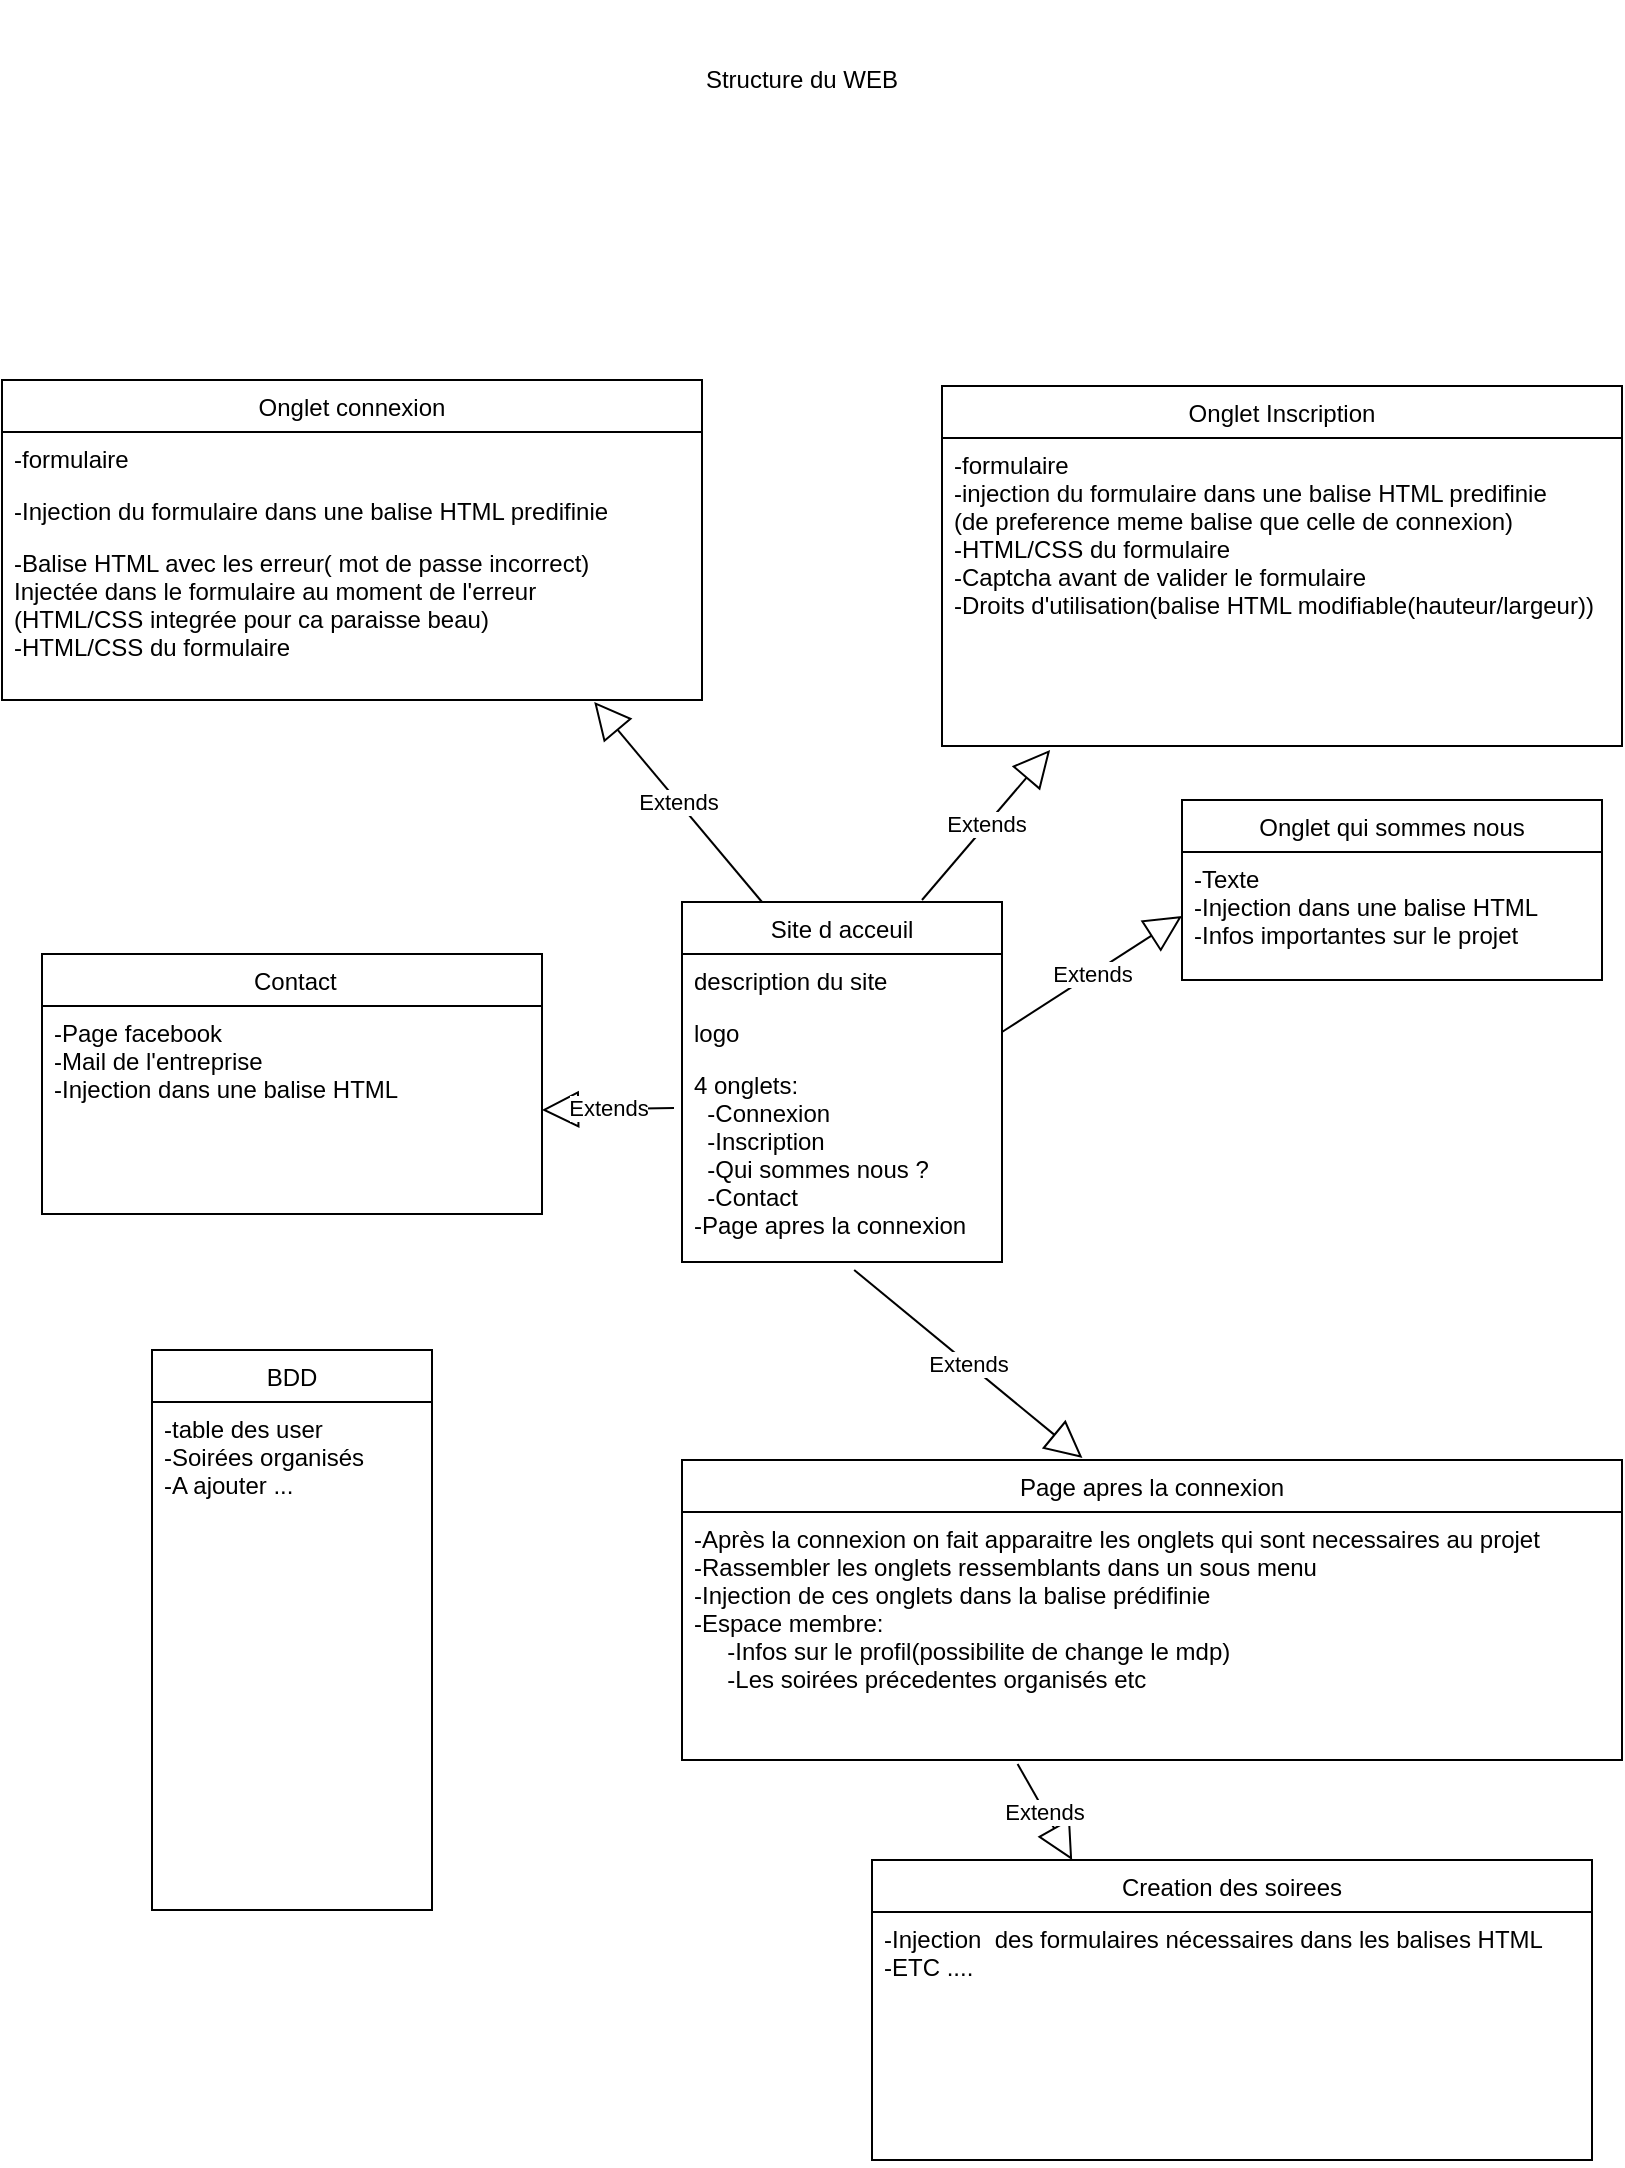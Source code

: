 <mxfile version="12.0.0" type="device" pages="1"><diagram id="5fHkxO3dC9ojiNdETdsi" name="Page-1"><mxGraphModel dx="1408" dy="780" grid="1" gridSize="10" guides="1" tooltips="1" connect="1" arrows="1" fold="1" page="1" pageScale="1" pageWidth="827" pageHeight="1169" math="0" shadow="0"><root><mxCell id="0"/><mxCell id="1" parent="0"/><mxCell id="-mP2Y8nxA0ajaIi2VNB0-1" value="Structure du WEB" style="text;html=1;strokeColor=none;fillColor=none;align=center;verticalAlign=middle;whiteSpace=wrap;rounded=0;" vertex="1" parent="1"><mxGeometry x="20" y="20" width="760" height="80" as="geometry"/></mxCell><mxCell id="-mP2Y8nxA0ajaIi2VNB0-7" value="Site d acceuil" style="swimlane;fontStyle=0;childLayout=stackLayout;horizontal=1;startSize=26;fillColor=none;horizontalStack=0;resizeParent=1;resizeParentMax=0;resizeLast=0;collapsible=1;marginBottom=0;" vertex="1" parent="1"><mxGeometry x="340" y="471" width="160" height="180" as="geometry"/></mxCell><mxCell id="-mP2Y8nxA0ajaIi2VNB0-8" value="description du site" style="text;strokeColor=none;fillColor=none;align=left;verticalAlign=top;spacingLeft=4;spacingRight=4;overflow=hidden;rotatable=0;points=[[0,0.5],[1,0.5]];portConstraint=eastwest;" vertex="1" parent="-mP2Y8nxA0ajaIi2VNB0-7"><mxGeometry y="26" width="160" height="26" as="geometry"/></mxCell><mxCell id="-mP2Y8nxA0ajaIi2VNB0-9" value="logo" style="text;strokeColor=none;fillColor=none;align=left;verticalAlign=top;spacingLeft=4;spacingRight=4;overflow=hidden;rotatable=0;points=[[0,0.5],[1,0.5]];portConstraint=eastwest;" vertex="1" parent="-mP2Y8nxA0ajaIi2VNB0-7"><mxGeometry y="52" width="160" height="26" as="geometry"/></mxCell><mxCell id="-mP2Y8nxA0ajaIi2VNB0-10" value="4 onglets:&#10;  -Connexion&#10;  -Inscription&#10;  -Qui sommes nous ?&#10;  -Contact&#10;-Page apres la connexion" style="text;strokeColor=none;fillColor=none;align=left;verticalAlign=top;spacingLeft=4;spacingRight=4;overflow=hidden;rotatable=0;points=[[0,0.5],[1,0.5]];portConstraint=eastwest;" vertex="1" parent="-mP2Y8nxA0ajaIi2VNB0-7"><mxGeometry y="78" width="160" height="102" as="geometry"/></mxCell><mxCell id="-mP2Y8nxA0ajaIi2VNB0-11" value="Onglet connexion" style="swimlane;fontStyle=0;childLayout=stackLayout;horizontal=1;startSize=26;fillColor=none;horizontalStack=0;resizeParent=1;resizeParentMax=0;resizeLast=0;collapsible=1;marginBottom=0;" vertex="1" parent="1"><mxGeometry y="210" width="350" height="160" as="geometry"/></mxCell><mxCell id="-mP2Y8nxA0ajaIi2VNB0-12" value="-formulaire" style="text;strokeColor=none;fillColor=none;align=left;verticalAlign=top;spacingLeft=4;spacingRight=4;overflow=hidden;rotatable=0;points=[[0,0.5],[1,0.5]];portConstraint=eastwest;" vertex="1" parent="-mP2Y8nxA0ajaIi2VNB0-11"><mxGeometry y="26" width="350" height="26" as="geometry"/></mxCell><mxCell id="-mP2Y8nxA0ajaIi2VNB0-13" value="-Injection du formulaire dans une balise HTML predifinie " style="text;strokeColor=none;fillColor=none;align=left;verticalAlign=top;spacingLeft=4;spacingRight=4;overflow=hidden;rotatable=0;points=[[0,0.5],[1,0.5]];portConstraint=eastwest;" vertex="1" parent="-mP2Y8nxA0ajaIi2VNB0-11"><mxGeometry y="52" width="350" height="26" as="geometry"/></mxCell><mxCell id="-mP2Y8nxA0ajaIi2VNB0-14" value="-Balise HTML avec les erreur( mot de passe incorrect)&#10;Injectée dans le formulaire au moment de l'erreur&#10;(HTML/CSS integrée pour ca paraisse beau)&#10;-HTML/CSS du formulaire&#10;" style="text;strokeColor=none;fillColor=none;align=left;verticalAlign=top;spacingLeft=4;spacingRight=4;overflow=hidden;rotatable=0;points=[[0,0.5],[1,0.5]];portConstraint=eastwest;" vertex="1" parent="-mP2Y8nxA0ajaIi2VNB0-11"><mxGeometry y="78" width="350" height="82" as="geometry"/></mxCell><mxCell id="-mP2Y8nxA0ajaIi2VNB0-24" value="Onglet Inscription" style="swimlane;fontStyle=0;childLayout=stackLayout;horizontal=1;startSize=26;fillColor=none;horizontalStack=0;resizeParent=1;resizeParentMax=0;resizeLast=0;collapsible=1;marginBottom=0;" vertex="1" parent="1"><mxGeometry x="470" y="213" width="340" height="180" as="geometry"/></mxCell><mxCell id="-mP2Y8nxA0ajaIi2VNB0-27" value="-formulaire&#10;-injection du formulaire dans une balise HTML predifinie&#10;(de preference meme balise que celle de connexion)&#10;-HTML/CSS du formulaire&#10;-Captcha avant de valider le formulaire&#10;-Droits d'utilisation(balise HTML modifiable(hauteur/largeur))&#10;" style="text;strokeColor=none;fillColor=none;align=left;verticalAlign=top;spacingLeft=4;spacingRight=4;overflow=hidden;rotatable=0;points=[[0,0.5],[1,0.5]];portConstraint=eastwest;" vertex="1" parent="-mP2Y8nxA0ajaIi2VNB0-24"><mxGeometry y="26" width="340" height="154" as="geometry"/></mxCell><mxCell id="-mP2Y8nxA0ajaIi2VNB0-28" value="Onglet qui sommes nous" style="swimlane;fontStyle=0;childLayout=stackLayout;horizontal=1;startSize=26;fillColor=none;horizontalStack=0;resizeParent=1;resizeParentMax=0;resizeLast=0;collapsible=1;marginBottom=0;" vertex="1" parent="1"><mxGeometry x="590" y="420" width="210" height="90" as="geometry"/></mxCell><mxCell id="-mP2Y8nxA0ajaIi2VNB0-31" value="-Texte&#10;-Injection dans une balise HTML&#10;-Infos importantes sur le projet&#10;" style="text;strokeColor=none;fillColor=none;align=left;verticalAlign=top;spacingLeft=4;spacingRight=4;overflow=hidden;rotatable=0;points=[[0,0.5],[1,0.5]];portConstraint=eastwest;" vertex="1" parent="-mP2Y8nxA0ajaIi2VNB0-28"><mxGeometry y="26" width="210" height="64" as="geometry"/></mxCell><mxCell id="-mP2Y8nxA0ajaIi2VNB0-32" value=" Contact" style="swimlane;fontStyle=0;childLayout=stackLayout;horizontal=1;startSize=26;fillColor=none;horizontalStack=0;resizeParent=1;resizeParentMax=0;resizeLast=0;collapsible=1;marginBottom=0;" vertex="1" parent="1"><mxGeometry x="20" y="497" width="250" height="130" as="geometry"/></mxCell><mxCell id="-mP2Y8nxA0ajaIi2VNB0-35" value="-Page facebook&#10;-Mail de l'entreprise&#10;-Injection dans une balise HTML" style="text;strokeColor=none;fillColor=none;align=left;verticalAlign=top;spacingLeft=4;spacingRight=4;overflow=hidden;rotatable=0;points=[[0,0.5],[1,0.5]];portConstraint=eastwest;" vertex="1" parent="-mP2Y8nxA0ajaIi2VNB0-32"><mxGeometry y="26" width="250" height="104" as="geometry"/></mxCell><mxCell id="-mP2Y8nxA0ajaIi2VNB0-42" value="Extends" style="endArrow=block;endSize=16;endFill=0;html=1;exitX=0.25;exitY=0;exitDx=0;exitDy=0;entryX=0.846;entryY=1.012;entryDx=0;entryDy=0;entryPerimeter=0;" edge="1" parent="1" source="-mP2Y8nxA0ajaIi2VNB0-7" target="-mP2Y8nxA0ajaIi2VNB0-14"><mxGeometry width="160" relative="1" as="geometry"><mxPoint x="180" y="410" as="sourcePoint"/><mxPoint x="340" y="410" as="targetPoint"/></mxGeometry></mxCell><mxCell id="-mP2Y8nxA0ajaIi2VNB0-43" value="Extends" style="endArrow=block;endSize=16;endFill=0;html=1;exitX=1;exitY=0.5;exitDx=0;exitDy=0;entryX=0;entryY=0.5;entryDx=0;entryDy=0;" edge="1" parent="1" source="-mP2Y8nxA0ajaIi2VNB0-9" target="-mP2Y8nxA0ajaIi2VNB0-31"><mxGeometry width="160" relative="1" as="geometry"><mxPoint x="280" y="420" as="sourcePoint"/><mxPoint x="440" y="420" as="targetPoint"/><mxPoint as="offset"/></mxGeometry></mxCell><mxCell id="-mP2Y8nxA0ajaIi2VNB0-41" value="Extends" style="endArrow=block;endSize=16;endFill=0;html=1;entryX=0.159;entryY=1.013;entryDx=0;entryDy=0;entryPerimeter=0;" edge="1" parent="1" target="-mP2Y8nxA0ajaIi2VNB0-27"><mxGeometry width="160" relative="1" as="geometry"><mxPoint x="460" y="470" as="sourcePoint"/><mxPoint x="470" y="328.5" as="targetPoint"/><mxPoint as="offset"/></mxGeometry></mxCell><mxCell id="-mP2Y8nxA0ajaIi2VNB0-44" value="Extends" style="endArrow=block;endSize=16;endFill=0;html=1;exitX=-0.025;exitY=0.245;exitDx=0;exitDy=0;exitPerimeter=0;entryX=1;entryY=0.5;entryDx=0;entryDy=0;" edge="1" parent="1" source="-mP2Y8nxA0ajaIi2VNB0-10" target="-mP2Y8nxA0ajaIi2VNB0-35"><mxGeometry width="160" relative="1" as="geometry"><mxPoint x="260" y="440" as="sourcePoint"/><mxPoint x="420" y="440" as="targetPoint"/></mxGeometry></mxCell><mxCell id="-mP2Y8nxA0ajaIi2VNB0-45" value="Page apres la connexion" style="swimlane;fontStyle=0;childLayout=stackLayout;horizontal=1;startSize=26;fillColor=none;horizontalStack=0;resizeParent=1;resizeParentMax=0;resizeLast=0;collapsible=1;marginBottom=0;" vertex="1" parent="1"><mxGeometry x="340" y="750" width="470" height="150" as="geometry"/></mxCell><mxCell id="-mP2Y8nxA0ajaIi2VNB0-48" value="-Après la connexion on fait apparaitre les onglets qui sont necessaires au projet&#10;-Rassembler les onglets ressemblants dans un sous menu&#10;-Injection de ces onglets dans la balise prédifinie&#10;-Espace membre: &#10;     -Infos sur le profil(possibilite de change le mdp)&#10;     -Les soirées précedentes organisés etc&#10;" style="text;strokeColor=none;fillColor=none;align=left;verticalAlign=top;spacingLeft=4;spacingRight=4;overflow=hidden;rotatable=0;points=[[0,0.5],[1,0.5]];portConstraint=eastwest;" vertex="1" parent="-mP2Y8nxA0ajaIi2VNB0-45"><mxGeometry y="26" width="470" height="124" as="geometry"/></mxCell><mxCell id="-mP2Y8nxA0ajaIi2VNB0-49" value="Extends" style="endArrow=block;endSize=16;endFill=0;html=1;exitX=0.538;exitY=1.039;exitDx=0;exitDy=0;exitPerimeter=0;entryX=0.426;entryY=-0.007;entryDx=0;entryDy=0;entryPerimeter=0;" edge="1" parent="1" source="-mP2Y8nxA0ajaIi2VNB0-10" target="-mP2Y8nxA0ajaIi2VNB0-45"><mxGeometry width="160" relative="1" as="geometry"><mxPoint x="170" y="710" as="sourcePoint"/><mxPoint x="330" y="710" as="targetPoint"/></mxGeometry></mxCell><mxCell id="-mP2Y8nxA0ajaIi2VNB0-50" value="BDD" style="swimlane;fontStyle=0;childLayout=stackLayout;horizontal=1;startSize=26;fillColor=none;horizontalStack=0;resizeParent=1;resizeParentMax=0;resizeLast=0;collapsible=1;marginBottom=0;" vertex="1" parent="1"><mxGeometry x="75" y="695" width="140" height="280" as="geometry"/></mxCell><mxCell id="-mP2Y8nxA0ajaIi2VNB0-53" value="-table des user&#10;-Soirées organisés&#10;-A ajouter ..." style="text;strokeColor=none;fillColor=none;align=left;verticalAlign=top;spacingLeft=4;spacingRight=4;overflow=hidden;rotatable=0;points=[[0,0.5],[1,0.5]];portConstraint=eastwest;" vertex="1" parent="-mP2Y8nxA0ajaIi2VNB0-50"><mxGeometry y="26" width="140" height="254" as="geometry"/></mxCell><mxCell id="-mP2Y8nxA0ajaIi2VNB0-54" value="Creation des soirees" style="swimlane;fontStyle=0;childLayout=stackLayout;horizontal=1;startSize=26;fillColor=none;horizontalStack=0;resizeParent=1;resizeParentMax=0;resizeLast=0;collapsible=1;marginBottom=0;" vertex="1" parent="1"><mxGeometry x="435" y="950" width="360" height="150" as="geometry"/></mxCell><mxCell id="-mP2Y8nxA0ajaIi2VNB0-57" value="-Injection  des formulaires nécessaires dans les balises HTML&#10;-ETC ...." style="text;strokeColor=none;fillColor=none;align=left;verticalAlign=top;spacingLeft=4;spacingRight=4;overflow=hidden;rotatable=0;points=[[0,0.5],[1,0.5]];portConstraint=eastwest;" vertex="1" parent="-mP2Y8nxA0ajaIi2VNB0-54"><mxGeometry y="26" width="360" height="124" as="geometry"/></mxCell><mxCell id="-mP2Y8nxA0ajaIi2VNB0-58" value="Extends" style="endArrow=block;endSize=16;endFill=0;html=1;exitX=0.357;exitY=1.016;exitDx=0;exitDy=0;exitPerimeter=0;entryX=0.278;entryY=0;entryDx=0;entryDy=0;entryPerimeter=0;" edge="1" parent="1" source="-mP2Y8nxA0ajaIi2VNB0-48" target="-mP2Y8nxA0ajaIi2VNB0-54"><mxGeometry width="160" relative="1" as="geometry"><mxPoint x="300" y="960" as="sourcePoint"/><mxPoint x="460" y="960" as="targetPoint"/></mxGeometry></mxCell></root></mxGraphModel></diagram></mxfile>